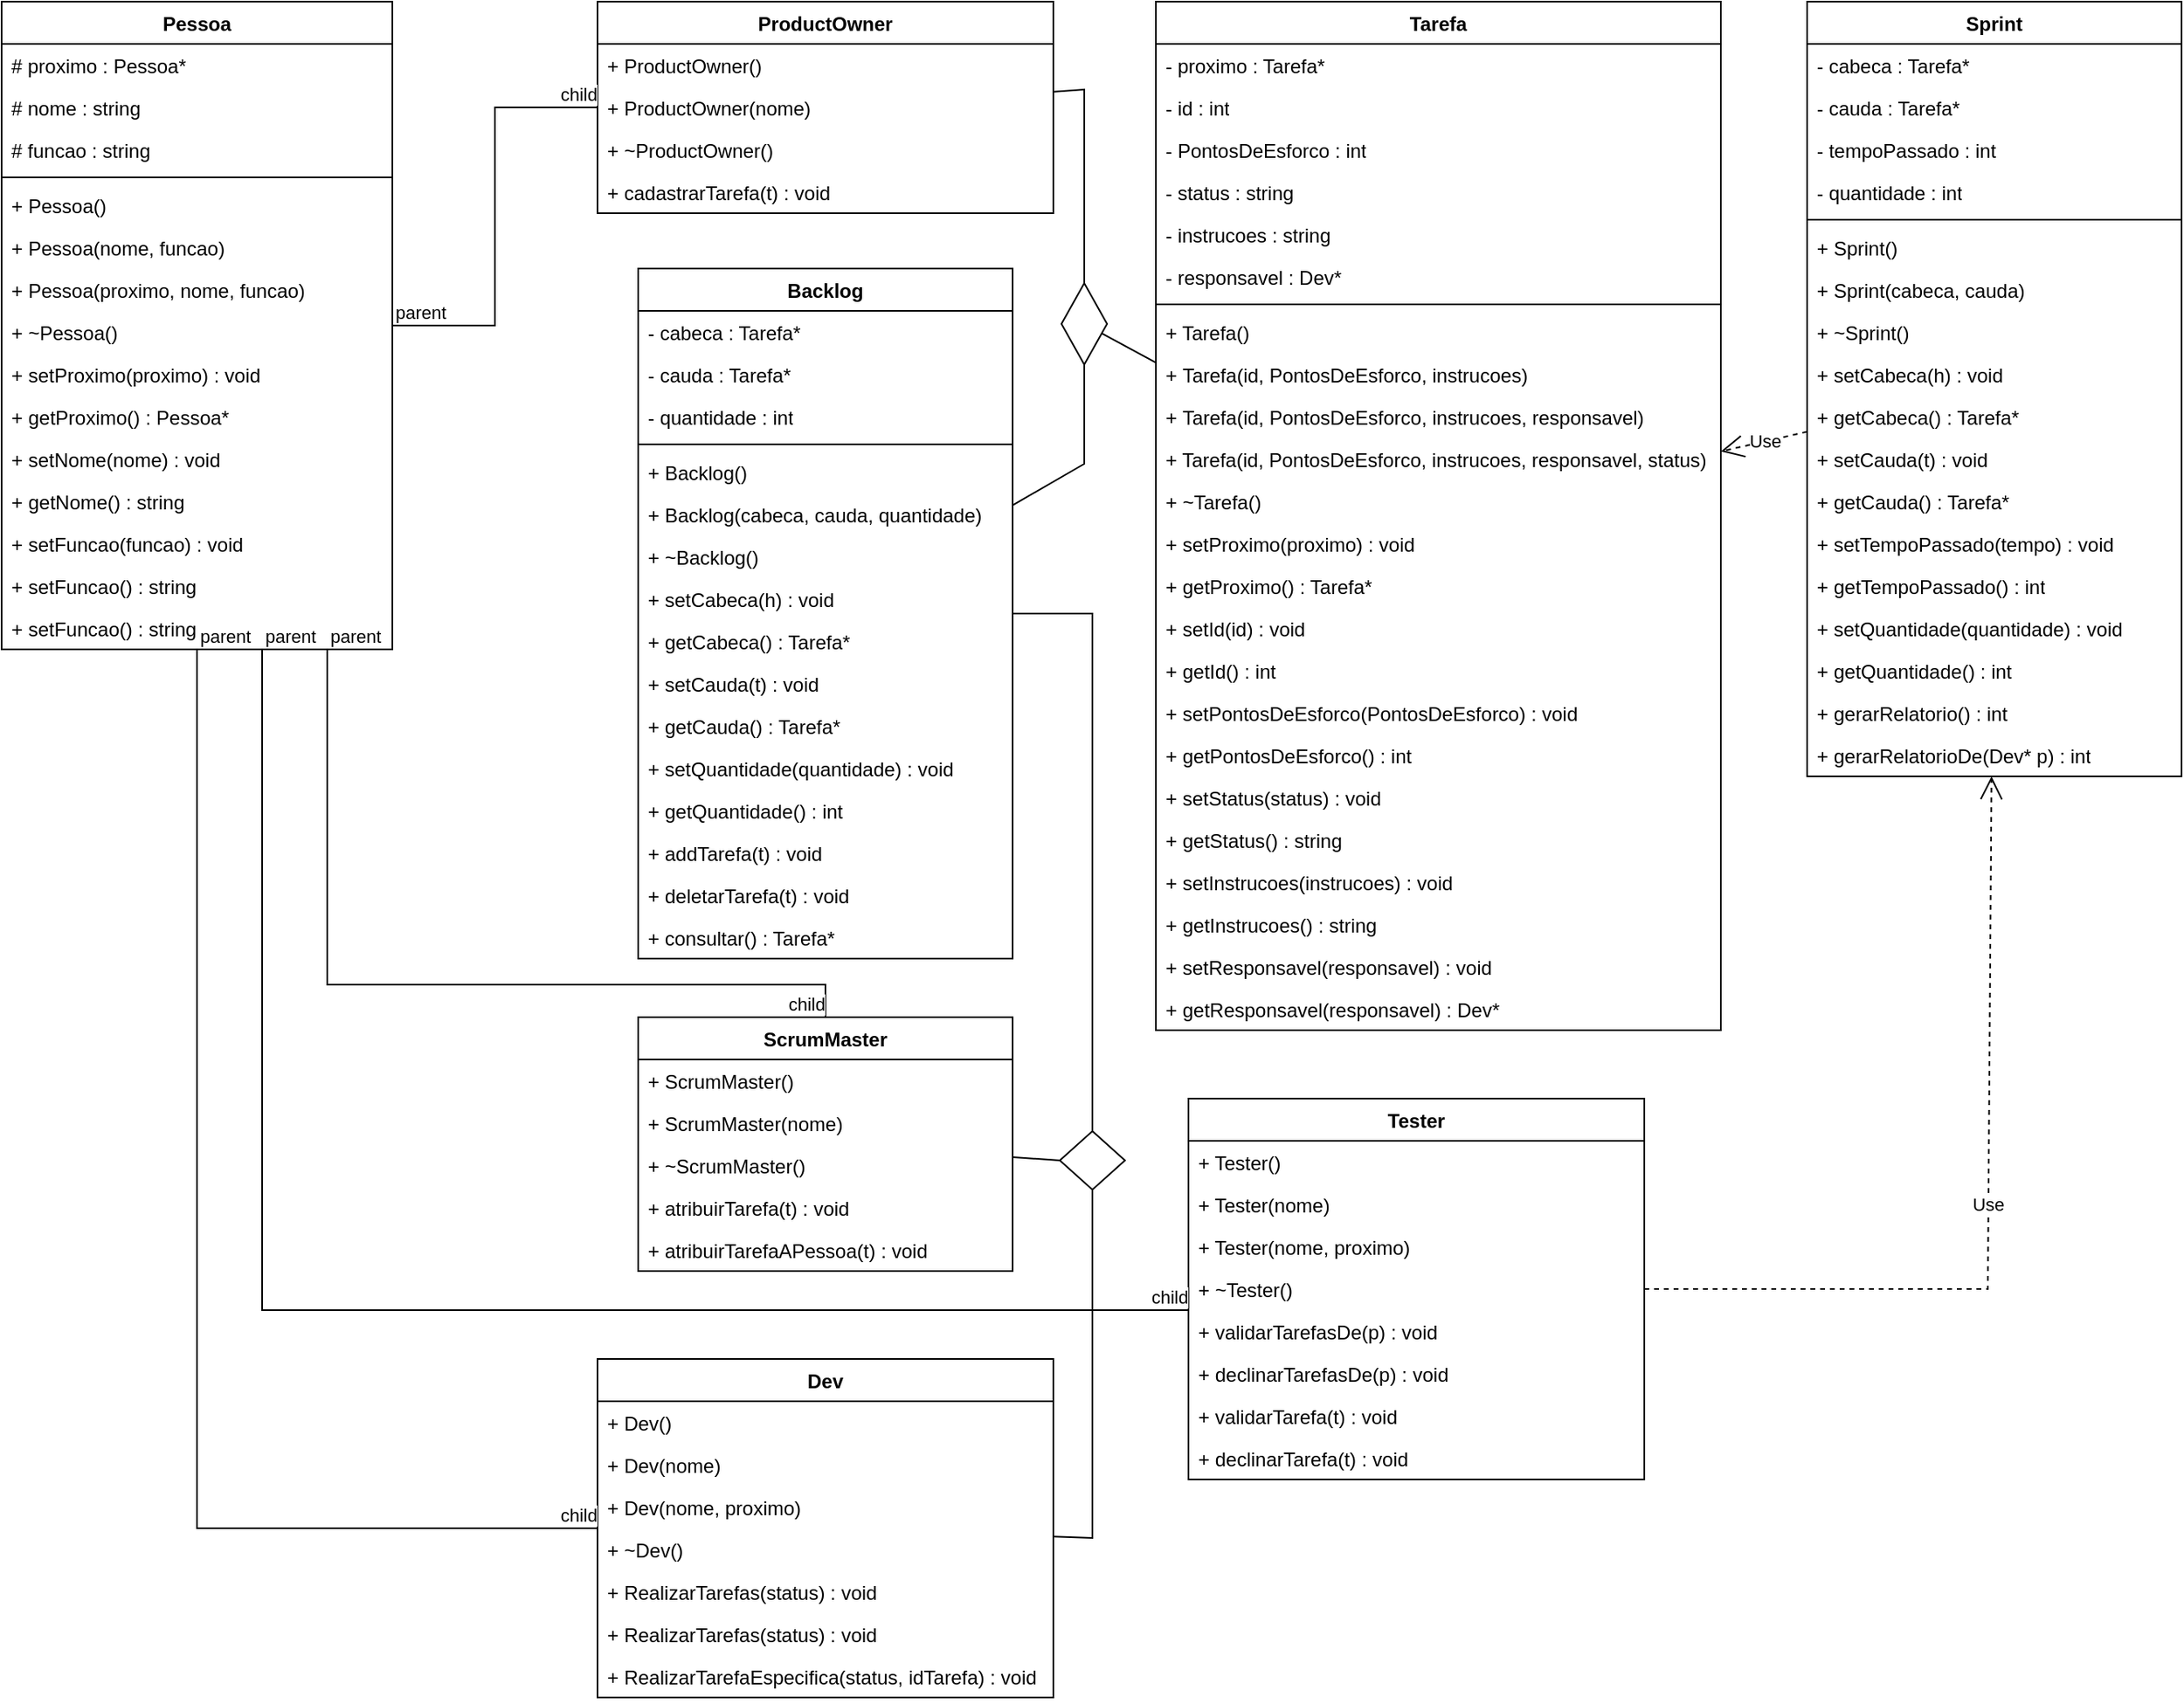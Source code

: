 <mxfile version="21.5.2" type="github">
  <diagram id="C5RBs43oDa-KdzZeNtuy" name="Page-1">
    <mxGraphModel dx="2336" dy="804" grid="1" gridSize="10" guides="1" tooltips="1" connect="1" arrows="1" fold="1" page="1" pageScale="1" pageWidth="827" pageHeight="1169" math="0" shadow="0">
      <root>
        <mxCell id="WIyWlLk6GJQsqaUBKTNV-0" />
        <mxCell id="WIyWlLk6GJQsqaUBKTNV-1" parent="WIyWlLk6GJQsqaUBKTNV-0" />
        <mxCell id="1X8LrqAUc5PAFHGcHuet-4" value="Pessoa" style="swimlane;fontStyle=1;align=center;verticalAlign=top;childLayout=stackLayout;horizontal=1;startSize=26;horizontalStack=0;resizeParent=1;resizeParentMax=0;resizeLast=0;collapsible=1;marginBottom=0;whiteSpace=wrap;html=1;" parent="WIyWlLk6GJQsqaUBKTNV-1" vertex="1">
          <mxGeometry x="-820" y="16" width="240" height="398" as="geometry" />
        </mxCell>
        <mxCell id="1X8LrqAUc5PAFHGcHuet-5" value="# proximo : Pessoa*" style="text;strokeColor=none;fillColor=none;align=left;verticalAlign=top;spacingLeft=4;spacingRight=4;overflow=hidden;rotatable=0;points=[[0,0.5],[1,0.5]];portConstraint=eastwest;whiteSpace=wrap;html=1;" parent="1X8LrqAUc5PAFHGcHuet-4" vertex="1">
          <mxGeometry y="26" width="240" height="26" as="geometry" />
        </mxCell>
        <mxCell id="1X8LrqAUc5PAFHGcHuet-8" value="# nome : string" style="text;strokeColor=none;fillColor=none;align=left;verticalAlign=top;spacingLeft=4;spacingRight=4;overflow=hidden;rotatable=0;points=[[0,0.5],[1,0.5]];portConstraint=eastwest;whiteSpace=wrap;html=1;" parent="1X8LrqAUc5PAFHGcHuet-4" vertex="1">
          <mxGeometry y="52" width="240" height="26" as="geometry" />
        </mxCell>
        <mxCell id="1X8LrqAUc5PAFHGcHuet-11" value="# funcao : string" style="text;strokeColor=none;fillColor=none;align=left;verticalAlign=top;spacingLeft=4;spacingRight=4;overflow=hidden;rotatable=0;points=[[0,0.5],[1,0.5]];portConstraint=eastwest;whiteSpace=wrap;html=1;" parent="1X8LrqAUc5PAFHGcHuet-4" vertex="1">
          <mxGeometry y="78" width="240" height="26" as="geometry" />
        </mxCell>
        <mxCell id="1X8LrqAUc5PAFHGcHuet-6" value="" style="line;strokeWidth=1;fillColor=none;align=left;verticalAlign=middle;spacingTop=-1;spacingLeft=3;spacingRight=3;rotatable=0;labelPosition=right;points=[];portConstraint=eastwest;strokeColor=inherit;" parent="1X8LrqAUc5PAFHGcHuet-4" vertex="1">
          <mxGeometry y="104" width="240" height="8" as="geometry" />
        </mxCell>
        <mxCell id="1X8LrqAUc5PAFHGcHuet-13" value="+ Pessoa()" style="text;strokeColor=none;fillColor=none;align=left;verticalAlign=top;spacingLeft=4;spacingRight=4;overflow=hidden;rotatable=0;points=[[0,0.5],[1,0.5]];portConstraint=eastwest;whiteSpace=wrap;html=1;" parent="1X8LrqAUc5PAFHGcHuet-4" vertex="1">
          <mxGeometry y="112" width="240" height="26" as="geometry" />
        </mxCell>
        <mxCell id="1X8LrqAUc5PAFHGcHuet-7" value="+ Pessoa(nome, funcao)" style="text;strokeColor=none;fillColor=none;align=left;verticalAlign=top;spacingLeft=4;spacingRight=4;overflow=hidden;rotatable=0;points=[[0,0.5],[1,0.5]];portConstraint=eastwest;whiteSpace=wrap;html=1;" parent="1X8LrqAUc5PAFHGcHuet-4" vertex="1">
          <mxGeometry y="138" width="240" height="26" as="geometry" />
        </mxCell>
        <mxCell id="1X8LrqAUc5PAFHGcHuet-14" value="+ Pessoa(proximo, nome, funcao)" style="text;strokeColor=none;fillColor=none;align=left;verticalAlign=top;spacingLeft=4;spacingRight=4;overflow=hidden;rotatable=0;points=[[0,0.5],[1,0.5]];portConstraint=eastwest;whiteSpace=wrap;html=1;" parent="1X8LrqAUc5PAFHGcHuet-4" vertex="1">
          <mxGeometry y="164" width="240" height="26" as="geometry" />
        </mxCell>
        <mxCell id="1X8LrqAUc5PAFHGcHuet-21" value="+ ~Pessoa()" style="text;strokeColor=none;fillColor=none;align=left;verticalAlign=top;spacingLeft=4;spacingRight=4;overflow=hidden;rotatable=0;points=[[0,0.5],[1,0.5]];portConstraint=eastwest;whiteSpace=wrap;html=1;" parent="1X8LrqAUc5PAFHGcHuet-4" vertex="1">
          <mxGeometry y="190" width="240" height="26" as="geometry" />
        </mxCell>
        <mxCell id="1X8LrqAUc5PAFHGcHuet-15" value="+&amp;nbsp;setProximo(proximo) : void" style="text;strokeColor=none;fillColor=none;align=left;verticalAlign=top;spacingLeft=4;spacingRight=4;overflow=hidden;rotatable=0;points=[[0,0.5],[1,0.5]];portConstraint=eastwest;whiteSpace=wrap;html=1;" parent="1X8LrqAUc5PAFHGcHuet-4" vertex="1">
          <mxGeometry y="216" width="240" height="26" as="geometry" />
        </mxCell>
        <mxCell id="1X8LrqAUc5PAFHGcHuet-17" value="+&amp;nbsp;getProximo() : Pessoa*" style="text;strokeColor=none;fillColor=none;align=left;verticalAlign=top;spacingLeft=4;spacingRight=4;overflow=hidden;rotatable=0;points=[[0,0.5],[1,0.5]];portConstraint=eastwest;whiteSpace=wrap;html=1;" parent="1X8LrqAUc5PAFHGcHuet-4" vertex="1">
          <mxGeometry y="242" width="240" height="26" as="geometry" />
        </mxCell>
        <mxCell id="1X8LrqAUc5PAFHGcHuet-18" value="+&amp;nbsp;setNome(nome) : void" style="text;strokeColor=none;fillColor=none;align=left;verticalAlign=top;spacingLeft=4;spacingRight=4;overflow=hidden;rotatable=0;points=[[0,0.5],[1,0.5]];portConstraint=eastwest;whiteSpace=wrap;html=1;" parent="1X8LrqAUc5PAFHGcHuet-4" vertex="1">
          <mxGeometry y="268" width="240" height="26" as="geometry" />
        </mxCell>
        <mxCell id="1X8LrqAUc5PAFHGcHuet-19" value="+ getNome() : string" style="text;strokeColor=none;fillColor=none;align=left;verticalAlign=top;spacingLeft=4;spacingRight=4;overflow=hidden;rotatable=0;points=[[0,0.5],[1,0.5]];portConstraint=eastwest;whiteSpace=wrap;html=1;" parent="1X8LrqAUc5PAFHGcHuet-4" vertex="1">
          <mxGeometry y="294" width="240" height="26" as="geometry" />
        </mxCell>
        <mxCell id="1X8LrqAUc5PAFHGcHuet-23" value="+ setFuncao(funcao) : void" style="text;strokeColor=none;fillColor=none;align=left;verticalAlign=top;spacingLeft=4;spacingRight=4;overflow=hidden;rotatable=0;points=[[0,0.5],[1,0.5]];portConstraint=eastwest;whiteSpace=wrap;html=1;" parent="1X8LrqAUc5PAFHGcHuet-4" vertex="1">
          <mxGeometry y="320" width="240" height="26" as="geometry" />
        </mxCell>
        <mxCell id="1X8LrqAUc5PAFHGcHuet-98" value="+ setFuncao() : string" style="text;strokeColor=none;fillColor=none;align=left;verticalAlign=top;spacingLeft=4;spacingRight=4;overflow=hidden;rotatable=0;points=[[0,0.5],[1,0.5]];portConstraint=eastwest;whiteSpace=wrap;html=1;" parent="1X8LrqAUc5PAFHGcHuet-4" vertex="1">
          <mxGeometry y="346" width="240" height="26" as="geometry" />
        </mxCell>
        <mxCell id="1X8LrqAUc5PAFHGcHuet-24" value="+ setFuncao() : string" style="text;strokeColor=none;fillColor=none;align=left;verticalAlign=top;spacingLeft=4;spacingRight=4;overflow=hidden;rotatable=0;points=[[0,0.5],[1,0.5]];portConstraint=eastwest;whiteSpace=wrap;html=1;" parent="1X8LrqAUc5PAFHGcHuet-4" vertex="1">
          <mxGeometry y="372" width="240" height="26" as="geometry" />
        </mxCell>
        <mxCell id="1X8LrqAUc5PAFHGcHuet-35" value="Dev" style="swimlane;fontStyle=1;align=center;verticalAlign=top;childLayout=stackLayout;horizontal=1;startSize=26;horizontalStack=0;resizeParent=1;resizeParentMax=0;resizeLast=0;collapsible=1;marginBottom=0;whiteSpace=wrap;html=1;" parent="WIyWlLk6GJQsqaUBKTNV-1" vertex="1">
          <mxGeometry x="-454" y="850" width="280" height="208" as="geometry" />
        </mxCell>
        <mxCell id="1X8LrqAUc5PAFHGcHuet-40" value="+ Dev()" style="text;strokeColor=none;fillColor=none;align=left;verticalAlign=top;spacingLeft=4;spacingRight=4;overflow=hidden;rotatable=0;points=[[0,0.5],[1,0.5]];portConstraint=eastwest;whiteSpace=wrap;html=1;" parent="1X8LrqAUc5PAFHGcHuet-35" vertex="1">
          <mxGeometry y="26" width="280" height="26" as="geometry" />
        </mxCell>
        <mxCell id="1X8LrqAUc5PAFHGcHuet-41" value="+&amp;nbsp;Dev(nome)" style="text;strokeColor=none;fillColor=none;align=left;verticalAlign=top;spacingLeft=4;spacingRight=4;overflow=hidden;rotatable=0;points=[[0,0.5],[1,0.5]];portConstraint=eastwest;whiteSpace=wrap;html=1;" parent="1X8LrqAUc5PAFHGcHuet-35" vertex="1">
          <mxGeometry y="52" width="280" height="26" as="geometry" />
        </mxCell>
        <mxCell id="1X8LrqAUc5PAFHGcHuet-42" value="+&amp;nbsp;Dev(nome, proximo)" style="text;strokeColor=none;fillColor=none;align=left;verticalAlign=top;spacingLeft=4;spacingRight=4;overflow=hidden;rotatable=0;points=[[0,0.5],[1,0.5]];portConstraint=eastwest;whiteSpace=wrap;html=1;" parent="1X8LrqAUc5PAFHGcHuet-35" vertex="1">
          <mxGeometry y="78" width="280" height="26" as="geometry" />
        </mxCell>
        <mxCell id="1X8LrqAUc5PAFHGcHuet-43" value="+ ~Dev()" style="text;strokeColor=none;fillColor=none;align=left;verticalAlign=top;spacingLeft=4;spacingRight=4;overflow=hidden;rotatable=0;points=[[0,0.5],[1,0.5]];portConstraint=eastwest;whiteSpace=wrap;html=1;" parent="1X8LrqAUc5PAFHGcHuet-35" vertex="1">
          <mxGeometry y="104" width="280" height="26" as="geometry" />
        </mxCell>
        <mxCell id="1X8LrqAUc5PAFHGcHuet-51" value="+ RealizarTarefas(status) : void" style="text;strokeColor=none;fillColor=none;align=left;verticalAlign=top;spacingLeft=4;spacingRight=4;overflow=hidden;rotatable=0;points=[[0,0.5],[1,0.5]];portConstraint=eastwest;whiteSpace=wrap;html=1;" parent="1X8LrqAUc5PAFHGcHuet-35" vertex="1">
          <mxGeometry y="130" width="280" height="26" as="geometry" />
        </mxCell>
        <mxCell id="1X8LrqAUc5PAFHGcHuet-44" value="+ RealizarTarefas(status) : void" style="text;strokeColor=none;fillColor=none;align=left;verticalAlign=top;spacingLeft=4;spacingRight=4;overflow=hidden;rotatable=0;points=[[0,0.5],[1,0.5]];portConstraint=eastwest;whiteSpace=wrap;html=1;" parent="1X8LrqAUc5PAFHGcHuet-35" vertex="1">
          <mxGeometry y="156" width="280" height="26" as="geometry" />
        </mxCell>
        <mxCell id="1X8LrqAUc5PAFHGcHuet-45" value="+&amp;nbsp;RealizarTarefaEspecifica(status, idTarefa) : void" style="text;strokeColor=none;fillColor=none;align=left;verticalAlign=top;spacingLeft=4;spacingRight=4;overflow=hidden;rotatable=0;points=[[0,0.5],[1,0.5]];portConstraint=eastwest;whiteSpace=wrap;html=1;" parent="1X8LrqAUc5PAFHGcHuet-35" vertex="1">
          <mxGeometry y="182" width="280" height="26" as="geometry" />
        </mxCell>
        <mxCell id="1X8LrqAUc5PAFHGcHuet-52" value="Backlog" style="swimlane;fontStyle=1;align=center;verticalAlign=top;childLayout=stackLayout;horizontal=1;startSize=26;horizontalStack=0;resizeParent=1;resizeParentMax=0;resizeLast=0;collapsible=1;marginBottom=0;whiteSpace=wrap;html=1;" parent="WIyWlLk6GJQsqaUBKTNV-1" vertex="1">
          <mxGeometry x="-429" y="180" width="230" height="424" as="geometry" />
        </mxCell>
        <mxCell id="1X8LrqAUc5PAFHGcHuet-53" value="- cabeca : Tarefa*" style="text;strokeColor=none;fillColor=none;align=left;verticalAlign=top;spacingLeft=4;spacingRight=4;overflow=hidden;rotatable=0;points=[[0,0.5],[1,0.5]];portConstraint=eastwest;whiteSpace=wrap;html=1;" parent="1X8LrqAUc5PAFHGcHuet-52" vertex="1">
          <mxGeometry y="26" width="230" height="26" as="geometry" />
        </mxCell>
        <mxCell id="1X8LrqAUc5PAFHGcHuet-54" value="- cauda : Tarefa*&lt;br&gt;" style="text;strokeColor=none;fillColor=none;align=left;verticalAlign=top;spacingLeft=4;spacingRight=4;overflow=hidden;rotatable=0;points=[[0,0.5],[1,0.5]];portConstraint=eastwest;whiteSpace=wrap;html=1;" parent="1X8LrqAUc5PAFHGcHuet-52" vertex="1">
          <mxGeometry y="52" width="230" height="26" as="geometry" />
        </mxCell>
        <mxCell id="1X8LrqAUc5PAFHGcHuet-55" value="- quantidade : int" style="text;strokeColor=none;fillColor=none;align=left;verticalAlign=top;spacingLeft=4;spacingRight=4;overflow=hidden;rotatable=0;points=[[0,0.5],[1,0.5]];portConstraint=eastwest;whiteSpace=wrap;html=1;" parent="1X8LrqAUc5PAFHGcHuet-52" vertex="1">
          <mxGeometry y="78" width="230" height="26" as="geometry" />
        </mxCell>
        <mxCell id="1X8LrqAUc5PAFHGcHuet-56" value="" style="line;strokeWidth=1;fillColor=none;align=left;verticalAlign=middle;spacingTop=-1;spacingLeft=3;spacingRight=3;rotatable=0;labelPosition=right;points=[];portConstraint=eastwest;strokeColor=inherit;" parent="1X8LrqAUc5PAFHGcHuet-52" vertex="1">
          <mxGeometry y="104" width="230" height="8" as="geometry" />
        </mxCell>
        <mxCell id="1X8LrqAUc5PAFHGcHuet-57" value="+ Backlog()&lt;br&gt;" style="text;strokeColor=none;fillColor=none;align=left;verticalAlign=top;spacingLeft=4;spacingRight=4;overflow=hidden;rotatable=0;points=[[0,0.5],[1,0.5]];portConstraint=eastwest;whiteSpace=wrap;html=1;" parent="1X8LrqAUc5PAFHGcHuet-52" vertex="1">
          <mxGeometry y="112" width="230" height="26" as="geometry" />
        </mxCell>
        <mxCell id="1X8LrqAUc5PAFHGcHuet-58" value="+&amp;nbsp;Backlog(cabeca, cauda, quantidade)" style="text;strokeColor=none;fillColor=none;align=left;verticalAlign=top;spacingLeft=4;spacingRight=4;overflow=hidden;rotatable=0;points=[[0,0.5],[1,0.5]];portConstraint=eastwest;whiteSpace=wrap;html=1;" parent="1X8LrqAUc5PAFHGcHuet-52" vertex="1">
          <mxGeometry y="138" width="230" height="26" as="geometry" />
        </mxCell>
        <mxCell id="1X8LrqAUc5PAFHGcHuet-60" value="+ ~Backlog()&lt;br&gt;" style="text;strokeColor=none;fillColor=none;align=left;verticalAlign=top;spacingLeft=4;spacingRight=4;overflow=hidden;rotatable=0;points=[[0,0.5],[1,0.5]];portConstraint=eastwest;whiteSpace=wrap;html=1;" parent="1X8LrqAUc5PAFHGcHuet-52" vertex="1">
          <mxGeometry y="164" width="230" height="26" as="geometry" />
        </mxCell>
        <mxCell id="1X8LrqAUc5PAFHGcHuet-61" value="+&amp;nbsp;setCabeca(h) : void" style="text;strokeColor=none;fillColor=none;align=left;verticalAlign=top;spacingLeft=4;spacingRight=4;overflow=hidden;rotatable=0;points=[[0,0.5],[1,0.5]];portConstraint=eastwest;whiteSpace=wrap;html=1;" parent="1X8LrqAUc5PAFHGcHuet-52" vertex="1">
          <mxGeometry y="190" width="230" height="26" as="geometry" />
        </mxCell>
        <mxCell id="1X8LrqAUc5PAFHGcHuet-62" value="+&amp;nbsp;getCabeca() : Tarefa*" style="text;strokeColor=none;fillColor=none;align=left;verticalAlign=top;spacingLeft=4;spacingRight=4;overflow=hidden;rotatable=0;points=[[0,0.5],[1,0.5]];portConstraint=eastwest;whiteSpace=wrap;html=1;" parent="1X8LrqAUc5PAFHGcHuet-52" vertex="1">
          <mxGeometry y="216" width="230" height="26" as="geometry" />
        </mxCell>
        <mxCell id="1X8LrqAUc5PAFHGcHuet-63" value="+&amp;nbsp;setCauda(t) : void" style="text;strokeColor=none;fillColor=none;align=left;verticalAlign=top;spacingLeft=4;spacingRight=4;overflow=hidden;rotatable=0;points=[[0,0.5],[1,0.5]];portConstraint=eastwest;whiteSpace=wrap;html=1;" parent="1X8LrqAUc5PAFHGcHuet-52" vertex="1">
          <mxGeometry y="242" width="230" height="26" as="geometry" />
        </mxCell>
        <mxCell id="1X8LrqAUc5PAFHGcHuet-67" value="+ getCauda() : Tarefa*" style="text;strokeColor=none;fillColor=none;align=left;verticalAlign=top;spacingLeft=4;spacingRight=4;overflow=hidden;rotatable=0;points=[[0,0.5],[1,0.5]];portConstraint=eastwest;whiteSpace=wrap;html=1;" parent="1X8LrqAUc5PAFHGcHuet-52" vertex="1">
          <mxGeometry y="268" width="230" height="26" as="geometry" />
        </mxCell>
        <mxCell id="1X8LrqAUc5PAFHGcHuet-64" value="+&amp;nbsp;setQuantidade(quantidade) : void" style="text;strokeColor=none;fillColor=none;align=left;verticalAlign=top;spacingLeft=4;spacingRight=4;overflow=hidden;rotatable=0;points=[[0,0.5],[1,0.5]];portConstraint=eastwest;whiteSpace=wrap;html=1;" parent="1X8LrqAUc5PAFHGcHuet-52" vertex="1">
          <mxGeometry y="294" width="230" height="26" as="geometry" />
        </mxCell>
        <mxCell id="1X8LrqAUc5PAFHGcHuet-65" value="+&amp;nbsp;getQuantidade() : int" style="text;strokeColor=none;fillColor=none;align=left;verticalAlign=top;spacingLeft=4;spacingRight=4;overflow=hidden;rotatable=0;points=[[0,0.5],[1,0.5]];portConstraint=eastwest;whiteSpace=wrap;html=1;" parent="1X8LrqAUc5PAFHGcHuet-52" vertex="1">
          <mxGeometry y="320" width="230" height="26" as="geometry" />
        </mxCell>
        <mxCell id="1X8LrqAUc5PAFHGcHuet-66" value="+&amp;nbsp;addTarefa(t) : void" style="text;strokeColor=none;fillColor=none;align=left;verticalAlign=top;spacingLeft=4;spacingRight=4;overflow=hidden;rotatable=0;points=[[0,0.5],[1,0.5]];portConstraint=eastwest;whiteSpace=wrap;html=1;" parent="1X8LrqAUc5PAFHGcHuet-52" vertex="1">
          <mxGeometry y="346" width="230" height="26" as="geometry" />
        </mxCell>
        <mxCell id="1X8LrqAUc5PAFHGcHuet-68" value="+&amp;nbsp;deletarTarefa(t) : void" style="text;strokeColor=none;fillColor=none;align=left;verticalAlign=top;spacingLeft=4;spacingRight=4;overflow=hidden;rotatable=0;points=[[0,0.5],[1,0.5]];portConstraint=eastwest;whiteSpace=wrap;html=1;" parent="1X8LrqAUc5PAFHGcHuet-52" vertex="1">
          <mxGeometry y="372" width="230" height="26" as="geometry" />
        </mxCell>
        <mxCell id="1X8LrqAUc5PAFHGcHuet-69" value="+&amp;nbsp;consultar() : Tarefa*" style="text;strokeColor=none;fillColor=none;align=left;verticalAlign=top;spacingLeft=4;spacingRight=4;overflow=hidden;rotatable=0;points=[[0,0.5],[1,0.5]];portConstraint=eastwest;whiteSpace=wrap;html=1;" parent="1X8LrqAUc5PAFHGcHuet-52" vertex="1">
          <mxGeometry y="398" width="230" height="26" as="geometry" />
        </mxCell>
        <mxCell id="1X8LrqAUc5PAFHGcHuet-70" value="ProductOwner" style="swimlane;fontStyle=1;align=center;verticalAlign=top;childLayout=stackLayout;horizontal=1;startSize=26;horizontalStack=0;resizeParent=1;resizeParentMax=0;resizeLast=0;collapsible=1;marginBottom=0;whiteSpace=wrap;html=1;" parent="WIyWlLk6GJQsqaUBKTNV-1" vertex="1">
          <mxGeometry x="-454" y="16" width="280" height="130" as="geometry" />
        </mxCell>
        <mxCell id="1X8LrqAUc5PAFHGcHuet-71" value="+ ProductOwner()" style="text;strokeColor=none;fillColor=none;align=left;verticalAlign=top;spacingLeft=4;spacingRight=4;overflow=hidden;rotatable=0;points=[[0,0.5],[1,0.5]];portConstraint=eastwest;whiteSpace=wrap;html=1;" parent="1X8LrqAUc5PAFHGcHuet-70" vertex="1">
          <mxGeometry y="26" width="280" height="26" as="geometry" />
        </mxCell>
        <mxCell id="1X8LrqAUc5PAFHGcHuet-72" value="+ ProductOwner(nome)" style="text;strokeColor=none;fillColor=none;align=left;verticalAlign=top;spacingLeft=4;spacingRight=4;overflow=hidden;rotatable=0;points=[[0,0.5],[1,0.5]];portConstraint=eastwest;whiteSpace=wrap;html=1;" parent="1X8LrqAUc5PAFHGcHuet-70" vertex="1">
          <mxGeometry y="52" width="280" height="26" as="geometry" />
        </mxCell>
        <mxCell id="1X8LrqAUc5PAFHGcHuet-74" value="+ ~ProductOwner()" style="text;strokeColor=none;fillColor=none;align=left;verticalAlign=top;spacingLeft=4;spacingRight=4;overflow=hidden;rotatable=0;points=[[0,0.5],[1,0.5]];portConstraint=eastwest;whiteSpace=wrap;html=1;" parent="1X8LrqAUc5PAFHGcHuet-70" vertex="1">
          <mxGeometry y="78" width="280" height="26" as="geometry" />
        </mxCell>
        <mxCell id="1X8LrqAUc5PAFHGcHuet-75" value="+ cadastrarTarefa(t) : void" style="text;strokeColor=none;fillColor=none;align=left;verticalAlign=top;spacingLeft=4;spacingRight=4;overflow=hidden;rotatable=0;points=[[0,0.5],[1,0.5]];portConstraint=eastwest;whiteSpace=wrap;html=1;" parent="1X8LrqAUc5PAFHGcHuet-70" vertex="1">
          <mxGeometry y="104" width="280" height="26" as="geometry" />
        </mxCell>
        <mxCell id="1X8LrqAUc5PAFHGcHuet-79" value="Tester" style="swimlane;fontStyle=1;align=center;verticalAlign=top;childLayout=stackLayout;horizontal=1;startSize=26;horizontalStack=0;resizeParent=1;resizeParentMax=0;resizeLast=0;collapsible=1;marginBottom=0;whiteSpace=wrap;html=1;" parent="WIyWlLk6GJQsqaUBKTNV-1" vertex="1">
          <mxGeometry x="-91" y="690" width="280" height="234" as="geometry" />
        </mxCell>
        <mxCell id="1X8LrqAUc5PAFHGcHuet-80" value="+ Tester()" style="text;strokeColor=none;fillColor=none;align=left;verticalAlign=top;spacingLeft=4;spacingRight=4;overflow=hidden;rotatable=0;points=[[0,0.5],[1,0.5]];portConstraint=eastwest;whiteSpace=wrap;html=1;" parent="1X8LrqAUc5PAFHGcHuet-79" vertex="1">
          <mxGeometry y="26" width="280" height="26" as="geometry" />
        </mxCell>
        <mxCell id="1X8LrqAUc5PAFHGcHuet-81" value="+ Tester(nome)" style="text;strokeColor=none;fillColor=none;align=left;verticalAlign=top;spacingLeft=4;spacingRight=4;overflow=hidden;rotatable=0;points=[[0,0.5],[1,0.5]];portConstraint=eastwest;whiteSpace=wrap;html=1;" parent="1X8LrqAUc5PAFHGcHuet-79" vertex="1">
          <mxGeometry y="52" width="280" height="26" as="geometry" />
        </mxCell>
        <mxCell id="1X8LrqAUc5PAFHGcHuet-82" value="+ Tester(nome, proximo)" style="text;strokeColor=none;fillColor=none;align=left;verticalAlign=top;spacingLeft=4;spacingRight=4;overflow=hidden;rotatable=0;points=[[0,0.5],[1,0.5]];portConstraint=eastwest;whiteSpace=wrap;html=1;" parent="1X8LrqAUc5PAFHGcHuet-79" vertex="1">
          <mxGeometry y="78" width="280" height="26" as="geometry" />
        </mxCell>
        <mxCell id="1X8LrqAUc5PAFHGcHuet-83" value="+ ~Tester()" style="text;strokeColor=none;fillColor=none;align=left;verticalAlign=top;spacingLeft=4;spacingRight=4;overflow=hidden;rotatable=0;points=[[0,0.5],[1,0.5]];portConstraint=eastwest;whiteSpace=wrap;html=1;" parent="1X8LrqAUc5PAFHGcHuet-79" vertex="1">
          <mxGeometry y="104" width="280" height="26" as="geometry" />
        </mxCell>
        <mxCell id="1X8LrqAUc5PAFHGcHuet-84" value="+&amp;nbsp;validarTarefasDe(p) : void" style="text;strokeColor=none;fillColor=none;align=left;verticalAlign=top;spacingLeft=4;spacingRight=4;overflow=hidden;rotatable=0;points=[[0,0.5],[1,0.5]];portConstraint=eastwest;whiteSpace=wrap;html=1;" parent="1X8LrqAUc5PAFHGcHuet-79" vertex="1">
          <mxGeometry y="130" width="280" height="26" as="geometry" />
        </mxCell>
        <mxCell id="1X8LrqAUc5PAFHGcHuet-85" value="+&amp;nbsp;declinarTarefasDe(p) : void" style="text;strokeColor=none;fillColor=none;align=left;verticalAlign=top;spacingLeft=4;spacingRight=4;overflow=hidden;rotatable=0;points=[[0,0.5],[1,0.5]];portConstraint=eastwest;whiteSpace=wrap;html=1;" parent="1X8LrqAUc5PAFHGcHuet-79" vertex="1">
          <mxGeometry y="156" width="280" height="26" as="geometry" />
        </mxCell>
        <mxCell id="1X8LrqAUc5PAFHGcHuet-89" value="+ validarTarefa(t) : void" style="text;strokeColor=none;fillColor=none;align=left;verticalAlign=top;spacingLeft=4;spacingRight=4;overflow=hidden;rotatable=0;points=[[0,0.5],[1,0.5]];portConstraint=eastwest;whiteSpace=wrap;html=1;" parent="1X8LrqAUc5PAFHGcHuet-79" vertex="1">
          <mxGeometry y="182" width="280" height="26" as="geometry" />
        </mxCell>
        <mxCell id="1X8LrqAUc5PAFHGcHuet-90" value="+ declinarTarefa(t) : void" style="text;strokeColor=none;fillColor=none;align=left;verticalAlign=top;spacingLeft=4;spacingRight=4;overflow=hidden;rotatable=0;points=[[0,0.5],[1,0.5]];portConstraint=eastwest;whiteSpace=wrap;html=1;" parent="1X8LrqAUc5PAFHGcHuet-79" vertex="1">
          <mxGeometry y="208" width="280" height="26" as="geometry" />
        </mxCell>
        <mxCell id="1X8LrqAUc5PAFHGcHuet-100" value="Tarefa" style="swimlane;fontStyle=1;align=center;verticalAlign=top;childLayout=stackLayout;horizontal=1;startSize=26;horizontalStack=0;resizeParent=1;resizeParentMax=0;resizeLast=0;collapsible=1;marginBottom=0;whiteSpace=wrap;html=1;" parent="WIyWlLk6GJQsqaUBKTNV-1" vertex="1">
          <mxGeometry x="-111" y="16" width="347" height="632" as="geometry" />
        </mxCell>
        <mxCell id="1X8LrqAUc5PAFHGcHuet-101" value="- proximo : Tarefa*" style="text;strokeColor=none;fillColor=none;align=left;verticalAlign=top;spacingLeft=4;spacingRight=4;overflow=hidden;rotatable=0;points=[[0,0.5],[1,0.5]];portConstraint=eastwest;whiteSpace=wrap;html=1;" parent="1X8LrqAUc5PAFHGcHuet-100" vertex="1">
          <mxGeometry y="26" width="347" height="26" as="geometry" />
        </mxCell>
        <mxCell id="1X8LrqAUc5PAFHGcHuet-102" value="- id : int" style="text;strokeColor=none;fillColor=none;align=left;verticalAlign=top;spacingLeft=4;spacingRight=4;overflow=hidden;rotatable=0;points=[[0,0.5],[1,0.5]];portConstraint=eastwest;whiteSpace=wrap;html=1;" parent="1X8LrqAUc5PAFHGcHuet-100" vertex="1">
          <mxGeometry y="52" width="347" height="26" as="geometry" />
        </mxCell>
        <mxCell id="1X8LrqAUc5PAFHGcHuet-103" value="- PontosDeEsforco : int" style="text;strokeColor=none;fillColor=none;align=left;verticalAlign=top;spacingLeft=4;spacingRight=4;overflow=hidden;rotatable=0;points=[[0,0.5],[1,0.5]];portConstraint=eastwest;whiteSpace=wrap;html=1;" parent="1X8LrqAUc5PAFHGcHuet-100" vertex="1">
          <mxGeometry y="78" width="347" height="26" as="geometry" />
        </mxCell>
        <mxCell id="1X8LrqAUc5PAFHGcHuet-127" value="- status : string" style="text;strokeColor=none;fillColor=none;align=left;verticalAlign=top;spacingLeft=4;spacingRight=4;overflow=hidden;rotatable=0;points=[[0,0.5],[1,0.5]];portConstraint=eastwest;whiteSpace=wrap;html=1;" parent="1X8LrqAUc5PAFHGcHuet-100" vertex="1">
          <mxGeometry y="104" width="347" height="26" as="geometry" />
        </mxCell>
        <mxCell id="1X8LrqAUc5PAFHGcHuet-128" value="- instrucoes : string" style="text;strokeColor=none;fillColor=none;align=left;verticalAlign=top;spacingLeft=4;spacingRight=4;overflow=hidden;rotatable=0;points=[[0,0.5],[1,0.5]];portConstraint=eastwest;whiteSpace=wrap;html=1;" parent="1X8LrqAUc5PAFHGcHuet-100" vertex="1">
          <mxGeometry y="130" width="347" height="26" as="geometry" />
        </mxCell>
        <mxCell id="1X8LrqAUc5PAFHGcHuet-129" value="- responsavel : Dev*" style="text;strokeColor=none;fillColor=none;align=left;verticalAlign=top;spacingLeft=4;spacingRight=4;overflow=hidden;rotatable=0;points=[[0,0.5],[1,0.5]];portConstraint=eastwest;whiteSpace=wrap;html=1;" parent="1X8LrqAUc5PAFHGcHuet-100" vertex="1">
          <mxGeometry y="156" width="347" height="26" as="geometry" />
        </mxCell>
        <mxCell id="1X8LrqAUc5PAFHGcHuet-104" value="" style="line;strokeWidth=1;fillColor=none;align=left;verticalAlign=middle;spacingTop=-1;spacingLeft=3;spacingRight=3;rotatable=0;labelPosition=right;points=[];portConstraint=eastwest;strokeColor=inherit;" parent="1X8LrqAUc5PAFHGcHuet-100" vertex="1">
          <mxGeometry y="182" width="347" height="8" as="geometry" />
        </mxCell>
        <mxCell id="1X8LrqAUc5PAFHGcHuet-105" value="+ Tarefa()" style="text;strokeColor=none;fillColor=none;align=left;verticalAlign=top;spacingLeft=4;spacingRight=4;overflow=hidden;rotatable=0;points=[[0,0.5],[1,0.5]];portConstraint=eastwest;whiteSpace=wrap;html=1;" parent="1X8LrqAUc5PAFHGcHuet-100" vertex="1">
          <mxGeometry y="190" width="347" height="26" as="geometry" />
        </mxCell>
        <mxCell id="1X8LrqAUc5PAFHGcHuet-106" value="+&amp;nbsp;Tarefa(id, PontosDeEsforco, instrucoes)" style="text;strokeColor=none;fillColor=none;align=left;verticalAlign=top;spacingLeft=4;spacingRight=4;overflow=hidden;rotatable=0;points=[[0,0.5],[1,0.5]];portConstraint=eastwest;whiteSpace=wrap;html=1;" parent="1X8LrqAUc5PAFHGcHuet-100" vertex="1">
          <mxGeometry y="216" width="347" height="26" as="geometry" />
        </mxCell>
        <mxCell id="1X8LrqAUc5PAFHGcHuet-107" value="+&amp;nbsp;Tarefa(id, PontosDeEsforco, instrucoes, responsavel)" style="text;strokeColor=none;fillColor=none;align=left;verticalAlign=top;spacingLeft=4;spacingRight=4;overflow=hidden;rotatable=0;points=[[0,0.5],[1,0.5]];portConstraint=eastwest;whiteSpace=wrap;html=1;" parent="1X8LrqAUc5PAFHGcHuet-100" vertex="1">
          <mxGeometry y="242" width="347" height="26" as="geometry" />
        </mxCell>
        <mxCell id="1X8LrqAUc5PAFHGcHuet-108" value="+ Tarefa(id, PontosDeEsforco, instrucoes, responsavel, status)" style="text;strokeColor=none;fillColor=none;align=left;verticalAlign=top;spacingLeft=4;spacingRight=4;overflow=hidden;rotatable=0;points=[[0,0.5],[1,0.5]];portConstraint=eastwest;whiteSpace=wrap;html=1;" parent="1X8LrqAUc5PAFHGcHuet-100" vertex="1">
          <mxGeometry y="268" width="347" height="26" as="geometry" />
        </mxCell>
        <mxCell id="1X8LrqAUc5PAFHGcHuet-109" value="+ ~Tarefa()" style="text;strokeColor=none;fillColor=none;align=left;verticalAlign=top;spacingLeft=4;spacingRight=4;overflow=hidden;rotatable=0;points=[[0,0.5],[1,0.5]];portConstraint=eastwest;whiteSpace=wrap;html=1;" parent="1X8LrqAUc5PAFHGcHuet-100" vertex="1">
          <mxGeometry y="294" width="347" height="26" as="geometry" />
        </mxCell>
        <mxCell id="1X8LrqAUc5PAFHGcHuet-110" value="+ setProximo(proximo) : void" style="text;strokeColor=none;fillColor=none;align=left;verticalAlign=top;spacingLeft=4;spacingRight=4;overflow=hidden;rotatable=0;points=[[0,0.5],[1,0.5]];portConstraint=eastwest;whiteSpace=wrap;html=1;" parent="1X8LrqAUc5PAFHGcHuet-100" vertex="1">
          <mxGeometry y="320" width="347" height="26" as="geometry" />
        </mxCell>
        <mxCell id="1X8LrqAUc5PAFHGcHuet-111" value="+ getProximo() : Tarefa*" style="text;strokeColor=none;fillColor=none;align=left;verticalAlign=top;spacingLeft=4;spacingRight=4;overflow=hidden;rotatable=0;points=[[0,0.5],[1,0.5]];portConstraint=eastwest;whiteSpace=wrap;html=1;" parent="1X8LrqAUc5PAFHGcHuet-100" vertex="1">
          <mxGeometry y="346" width="347" height="26" as="geometry" />
        </mxCell>
        <mxCell id="1X8LrqAUc5PAFHGcHuet-112" value="+ setId(id) : void" style="text;strokeColor=none;fillColor=none;align=left;verticalAlign=top;spacingLeft=4;spacingRight=4;overflow=hidden;rotatable=0;points=[[0,0.5],[1,0.5]];portConstraint=eastwest;whiteSpace=wrap;html=1;" parent="1X8LrqAUc5PAFHGcHuet-100" vertex="1">
          <mxGeometry y="372" width="347" height="26" as="geometry" />
        </mxCell>
        <mxCell id="1X8LrqAUc5PAFHGcHuet-113" value="+ getId() : int" style="text;strokeColor=none;fillColor=none;align=left;verticalAlign=top;spacingLeft=4;spacingRight=4;overflow=hidden;rotatable=0;points=[[0,0.5],[1,0.5]];portConstraint=eastwest;whiteSpace=wrap;html=1;" parent="1X8LrqAUc5PAFHGcHuet-100" vertex="1">
          <mxGeometry y="398" width="347" height="26" as="geometry" />
        </mxCell>
        <mxCell id="1X8LrqAUc5PAFHGcHuet-114" value="+&amp;nbsp;setPontosDeEsforco(PontosDeEsforco) : void&amp;nbsp;" style="text;strokeColor=none;fillColor=none;align=left;verticalAlign=top;spacingLeft=4;spacingRight=4;overflow=hidden;rotatable=0;points=[[0,0.5],[1,0.5]];portConstraint=eastwest;whiteSpace=wrap;html=1;" parent="1X8LrqAUc5PAFHGcHuet-100" vertex="1">
          <mxGeometry y="424" width="347" height="26" as="geometry" />
        </mxCell>
        <mxCell id="1X8LrqAUc5PAFHGcHuet-115" value="+&amp;nbsp;getPontosDeEsforco() : int" style="text;strokeColor=none;fillColor=none;align=left;verticalAlign=top;spacingLeft=4;spacingRight=4;overflow=hidden;rotatable=0;points=[[0,0.5],[1,0.5]];portConstraint=eastwest;whiteSpace=wrap;html=1;" parent="1X8LrqAUc5PAFHGcHuet-100" vertex="1">
          <mxGeometry y="450" width="347" height="26" as="geometry" />
        </mxCell>
        <mxCell id="1X8LrqAUc5PAFHGcHuet-116" value="+&amp;nbsp;setStatus(status) : void" style="text;strokeColor=none;fillColor=none;align=left;verticalAlign=top;spacingLeft=4;spacingRight=4;overflow=hidden;rotatable=0;points=[[0,0.5],[1,0.5]];portConstraint=eastwest;whiteSpace=wrap;html=1;" parent="1X8LrqAUc5PAFHGcHuet-100" vertex="1">
          <mxGeometry y="476" width="347" height="26" as="geometry" />
        </mxCell>
        <mxCell id="1X8LrqAUc5PAFHGcHuet-130" value="+ getStatus() : string" style="text;strokeColor=none;fillColor=none;align=left;verticalAlign=top;spacingLeft=4;spacingRight=4;overflow=hidden;rotatable=0;points=[[0,0.5],[1,0.5]];portConstraint=eastwest;whiteSpace=wrap;html=1;" parent="1X8LrqAUc5PAFHGcHuet-100" vertex="1">
          <mxGeometry y="502" width="347" height="26" as="geometry" />
        </mxCell>
        <mxCell id="1X8LrqAUc5PAFHGcHuet-131" value="+&amp;nbsp;setInstrucoes(instrucoes) : void" style="text;strokeColor=none;fillColor=none;align=left;verticalAlign=top;spacingLeft=4;spacingRight=4;overflow=hidden;rotatable=0;points=[[0,0.5],[1,0.5]];portConstraint=eastwest;whiteSpace=wrap;html=1;" parent="1X8LrqAUc5PAFHGcHuet-100" vertex="1">
          <mxGeometry y="528" width="347" height="26" as="geometry" />
        </mxCell>
        <mxCell id="1X8LrqAUc5PAFHGcHuet-132" value="+ getInstrucoes() : string" style="text;strokeColor=none;fillColor=none;align=left;verticalAlign=top;spacingLeft=4;spacingRight=4;overflow=hidden;rotatable=0;points=[[0,0.5],[1,0.5]];portConstraint=eastwest;whiteSpace=wrap;html=1;" parent="1X8LrqAUc5PAFHGcHuet-100" vertex="1">
          <mxGeometry y="554" width="347" height="26" as="geometry" />
        </mxCell>
        <mxCell id="1X8LrqAUc5PAFHGcHuet-133" value="+ setResponsavel(responsavel) : void" style="text;strokeColor=none;fillColor=none;align=left;verticalAlign=top;spacingLeft=4;spacingRight=4;overflow=hidden;rotatable=0;points=[[0,0.5],[1,0.5]];portConstraint=eastwest;whiteSpace=wrap;html=1;" parent="1X8LrqAUc5PAFHGcHuet-100" vertex="1">
          <mxGeometry y="580" width="347" height="26" as="geometry" />
        </mxCell>
        <mxCell id="1X8LrqAUc5PAFHGcHuet-134" value="+ getResponsavel(responsavel) : Dev*" style="text;strokeColor=none;fillColor=none;align=left;verticalAlign=top;spacingLeft=4;spacingRight=4;overflow=hidden;rotatable=0;points=[[0,0.5],[1,0.5]];portConstraint=eastwest;whiteSpace=wrap;html=1;" parent="1X8LrqAUc5PAFHGcHuet-100" vertex="1">
          <mxGeometry y="606" width="347" height="26" as="geometry" />
        </mxCell>
        <mxCell id="1X8LrqAUc5PAFHGcHuet-137" value="Sprint" style="swimlane;fontStyle=1;align=center;verticalAlign=top;childLayout=stackLayout;horizontal=1;startSize=26;horizontalStack=0;resizeParent=1;resizeParentMax=0;resizeLast=0;collapsible=1;marginBottom=0;whiteSpace=wrap;html=1;" parent="WIyWlLk6GJQsqaUBKTNV-1" vertex="1">
          <mxGeometry x="289" y="16" width="230" height="476" as="geometry" />
        </mxCell>
        <mxCell id="1X8LrqAUc5PAFHGcHuet-138" value="- cabeca : Tarefa*" style="text;strokeColor=none;fillColor=none;align=left;verticalAlign=top;spacingLeft=4;spacingRight=4;overflow=hidden;rotatable=0;points=[[0,0.5],[1,0.5]];portConstraint=eastwest;whiteSpace=wrap;html=1;" parent="1X8LrqAUc5PAFHGcHuet-137" vertex="1">
          <mxGeometry y="26" width="230" height="26" as="geometry" />
        </mxCell>
        <mxCell id="1X8LrqAUc5PAFHGcHuet-139" value="- cauda : Tarefa*&lt;br&gt;" style="text;strokeColor=none;fillColor=none;align=left;verticalAlign=top;spacingLeft=4;spacingRight=4;overflow=hidden;rotatable=0;points=[[0,0.5],[1,0.5]];portConstraint=eastwest;whiteSpace=wrap;html=1;" parent="1X8LrqAUc5PAFHGcHuet-137" vertex="1">
          <mxGeometry y="52" width="230" height="26" as="geometry" />
        </mxCell>
        <mxCell id="1X8LrqAUc5PAFHGcHuet-154" value="- tempoPassado : int" style="text;strokeColor=none;fillColor=none;align=left;verticalAlign=top;spacingLeft=4;spacingRight=4;overflow=hidden;rotatable=0;points=[[0,0.5],[1,0.5]];portConstraint=eastwest;whiteSpace=wrap;html=1;" parent="1X8LrqAUc5PAFHGcHuet-137" vertex="1">
          <mxGeometry y="78" width="230" height="26" as="geometry" />
        </mxCell>
        <mxCell id="1X8LrqAUc5PAFHGcHuet-140" value="- quantidade : int" style="text;strokeColor=none;fillColor=none;align=left;verticalAlign=top;spacingLeft=4;spacingRight=4;overflow=hidden;rotatable=0;points=[[0,0.5],[1,0.5]];portConstraint=eastwest;whiteSpace=wrap;html=1;" parent="1X8LrqAUc5PAFHGcHuet-137" vertex="1">
          <mxGeometry y="104" width="230" height="26" as="geometry" />
        </mxCell>
        <mxCell id="1X8LrqAUc5PAFHGcHuet-141" value="" style="line;strokeWidth=1;fillColor=none;align=left;verticalAlign=middle;spacingTop=-1;spacingLeft=3;spacingRight=3;rotatable=0;labelPosition=right;points=[];portConstraint=eastwest;strokeColor=inherit;" parent="1X8LrqAUc5PAFHGcHuet-137" vertex="1">
          <mxGeometry y="130" width="230" height="8" as="geometry" />
        </mxCell>
        <mxCell id="1X8LrqAUc5PAFHGcHuet-142" value="+ Sprint()" style="text;strokeColor=none;fillColor=none;align=left;verticalAlign=top;spacingLeft=4;spacingRight=4;overflow=hidden;rotatable=0;points=[[0,0.5],[1,0.5]];portConstraint=eastwest;whiteSpace=wrap;html=1;" parent="1X8LrqAUc5PAFHGcHuet-137" vertex="1">
          <mxGeometry y="138" width="230" height="26" as="geometry" />
        </mxCell>
        <mxCell id="1X8LrqAUc5PAFHGcHuet-143" value="+ Sprint(cabeca, cauda)" style="text;strokeColor=none;fillColor=none;align=left;verticalAlign=top;spacingLeft=4;spacingRight=4;overflow=hidden;rotatable=0;points=[[0,0.5],[1,0.5]];portConstraint=eastwest;whiteSpace=wrap;html=1;" parent="1X8LrqAUc5PAFHGcHuet-137" vertex="1">
          <mxGeometry y="164" width="230" height="26" as="geometry" />
        </mxCell>
        <mxCell id="1X8LrqAUc5PAFHGcHuet-144" value="+ ~Sprint()" style="text;strokeColor=none;fillColor=none;align=left;verticalAlign=top;spacingLeft=4;spacingRight=4;overflow=hidden;rotatable=0;points=[[0,0.5],[1,0.5]];portConstraint=eastwest;whiteSpace=wrap;html=1;" parent="1X8LrqAUc5PAFHGcHuet-137" vertex="1">
          <mxGeometry y="190" width="230" height="26" as="geometry" />
        </mxCell>
        <mxCell id="1X8LrqAUc5PAFHGcHuet-145" value="+&amp;nbsp;setCabeca(h) : void" style="text;strokeColor=none;fillColor=none;align=left;verticalAlign=top;spacingLeft=4;spacingRight=4;overflow=hidden;rotatable=0;points=[[0,0.5],[1,0.5]];portConstraint=eastwest;whiteSpace=wrap;html=1;" parent="1X8LrqAUc5PAFHGcHuet-137" vertex="1">
          <mxGeometry y="216" width="230" height="26" as="geometry" />
        </mxCell>
        <mxCell id="1X8LrqAUc5PAFHGcHuet-146" value="+&amp;nbsp;getCabeca() : Tarefa*" style="text;strokeColor=none;fillColor=none;align=left;verticalAlign=top;spacingLeft=4;spacingRight=4;overflow=hidden;rotatable=0;points=[[0,0.5],[1,0.5]];portConstraint=eastwest;whiteSpace=wrap;html=1;" parent="1X8LrqAUc5PAFHGcHuet-137" vertex="1">
          <mxGeometry y="242" width="230" height="26" as="geometry" />
        </mxCell>
        <mxCell id="1X8LrqAUc5PAFHGcHuet-147" value="+&amp;nbsp;setCauda(t) : void" style="text;strokeColor=none;fillColor=none;align=left;verticalAlign=top;spacingLeft=4;spacingRight=4;overflow=hidden;rotatable=0;points=[[0,0.5],[1,0.5]];portConstraint=eastwest;whiteSpace=wrap;html=1;" parent="1X8LrqAUc5PAFHGcHuet-137" vertex="1">
          <mxGeometry y="268" width="230" height="26" as="geometry" />
        </mxCell>
        <mxCell id="1X8LrqAUc5PAFHGcHuet-148" value="+ getCauda() : Tarefa*" style="text;strokeColor=none;fillColor=none;align=left;verticalAlign=top;spacingLeft=4;spacingRight=4;overflow=hidden;rotatable=0;points=[[0,0.5],[1,0.5]];portConstraint=eastwest;whiteSpace=wrap;html=1;" parent="1X8LrqAUc5PAFHGcHuet-137" vertex="1">
          <mxGeometry y="294" width="230" height="26" as="geometry" />
        </mxCell>
        <mxCell id="1X8LrqAUc5PAFHGcHuet-151" value="+ setTempoPassado(tempo) : void" style="text;strokeColor=none;fillColor=none;align=left;verticalAlign=top;spacingLeft=4;spacingRight=4;overflow=hidden;rotatable=0;points=[[0,0.5],[1,0.5]];portConstraint=eastwest;whiteSpace=wrap;html=1;" parent="1X8LrqAUc5PAFHGcHuet-137" vertex="1">
          <mxGeometry y="320" width="230" height="26" as="geometry" />
        </mxCell>
        <mxCell id="1X8LrqAUc5PAFHGcHuet-152" value="+ getTempoPassado() : int" style="text;strokeColor=none;fillColor=none;align=left;verticalAlign=top;spacingLeft=4;spacingRight=4;overflow=hidden;rotatable=0;points=[[0,0.5],[1,0.5]];portConstraint=eastwest;whiteSpace=wrap;html=1;" parent="1X8LrqAUc5PAFHGcHuet-137" vertex="1">
          <mxGeometry y="346" width="230" height="26" as="geometry" />
        </mxCell>
        <mxCell id="1X8LrqAUc5PAFHGcHuet-149" value="+&amp;nbsp;setQuantidade(quantidade) : void" style="text;strokeColor=none;fillColor=none;align=left;verticalAlign=top;spacingLeft=4;spacingRight=4;overflow=hidden;rotatable=0;points=[[0,0.5],[1,0.5]];portConstraint=eastwest;whiteSpace=wrap;html=1;" parent="1X8LrqAUc5PAFHGcHuet-137" vertex="1">
          <mxGeometry y="372" width="230" height="26" as="geometry" />
        </mxCell>
        <mxCell id="1X8LrqAUc5PAFHGcHuet-150" value="+&amp;nbsp;getQuantidade() : int" style="text;strokeColor=none;fillColor=none;align=left;verticalAlign=top;spacingLeft=4;spacingRight=4;overflow=hidden;rotatable=0;points=[[0,0.5],[1,0.5]];portConstraint=eastwest;whiteSpace=wrap;html=1;" parent="1X8LrqAUc5PAFHGcHuet-137" vertex="1">
          <mxGeometry y="398" width="230" height="26" as="geometry" />
        </mxCell>
        <mxCell id="1X8LrqAUc5PAFHGcHuet-153" value="+&amp;nbsp;gerarRelatorio() : int" style="text;strokeColor=none;fillColor=none;align=left;verticalAlign=top;spacingLeft=4;spacingRight=4;overflow=hidden;rotatable=0;points=[[0,0.5],[1,0.5]];portConstraint=eastwest;whiteSpace=wrap;html=1;" parent="1X8LrqAUc5PAFHGcHuet-137" vertex="1">
          <mxGeometry y="424" width="230" height="26" as="geometry" />
        </mxCell>
        <mxCell id="1X8LrqAUc5PAFHGcHuet-155" value="+&amp;nbsp;gerarRelatorioDe(Dev* p) : int" style="text;strokeColor=none;fillColor=none;align=left;verticalAlign=top;spacingLeft=4;spacingRight=4;overflow=hidden;rotatable=0;points=[[0,0.5],[1,0.5]];portConstraint=eastwest;whiteSpace=wrap;html=1;" parent="1X8LrqAUc5PAFHGcHuet-137" vertex="1">
          <mxGeometry y="450" width="230" height="26" as="geometry" />
        </mxCell>
        <mxCell id="1X8LrqAUc5PAFHGcHuet-91" value="ScrumMaster" style="swimlane;fontStyle=1;align=center;verticalAlign=top;childLayout=stackLayout;horizontal=1;startSize=26;horizontalStack=0;resizeParent=1;resizeParentMax=0;resizeLast=0;collapsible=1;marginBottom=0;whiteSpace=wrap;html=1;" parent="WIyWlLk6GJQsqaUBKTNV-1" vertex="1">
          <mxGeometry x="-429" y="640" width="230" height="156" as="geometry" />
        </mxCell>
        <mxCell id="1X8LrqAUc5PAFHGcHuet-92" value="+ ScrumMaster()" style="text;strokeColor=none;fillColor=none;align=left;verticalAlign=top;spacingLeft=4;spacingRight=4;overflow=hidden;rotatable=0;points=[[0,0.5],[1,0.5]];portConstraint=eastwest;whiteSpace=wrap;html=1;" parent="1X8LrqAUc5PAFHGcHuet-91" vertex="1">
          <mxGeometry y="26" width="230" height="26" as="geometry" />
        </mxCell>
        <mxCell id="1X8LrqAUc5PAFHGcHuet-93" value="+ ScrumMaster(nome)" style="text;strokeColor=none;fillColor=none;align=left;verticalAlign=top;spacingLeft=4;spacingRight=4;overflow=hidden;rotatable=0;points=[[0,0.5],[1,0.5]];portConstraint=eastwest;whiteSpace=wrap;html=1;" parent="1X8LrqAUc5PAFHGcHuet-91" vertex="1">
          <mxGeometry y="52" width="230" height="26" as="geometry" />
        </mxCell>
        <mxCell id="1X8LrqAUc5PAFHGcHuet-94" value="+ ~ScrumMaster()" style="text;strokeColor=none;fillColor=none;align=left;verticalAlign=top;spacingLeft=4;spacingRight=4;overflow=hidden;rotatable=0;points=[[0,0.5],[1,0.5]];portConstraint=eastwest;whiteSpace=wrap;html=1;" parent="1X8LrqAUc5PAFHGcHuet-91" vertex="1">
          <mxGeometry y="78" width="230" height="26" as="geometry" />
        </mxCell>
        <mxCell id="1X8LrqAUc5PAFHGcHuet-95" value="+&amp;nbsp;atribuirTarefa(t) : void" style="text;strokeColor=none;fillColor=none;align=left;verticalAlign=top;spacingLeft=4;spacingRight=4;overflow=hidden;rotatable=0;points=[[0,0.5],[1,0.5]];portConstraint=eastwest;whiteSpace=wrap;html=1;" parent="1X8LrqAUc5PAFHGcHuet-91" vertex="1">
          <mxGeometry y="104" width="230" height="26" as="geometry" />
        </mxCell>
        <mxCell id="1X8LrqAUc5PAFHGcHuet-97" value="+&amp;nbsp;atribuirTarefaAPessoa(t) : void" style="text;strokeColor=none;fillColor=none;align=left;verticalAlign=top;spacingLeft=4;spacingRight=4;overflow=hidden;rotatable=0;points=[[0,0.5],[1,0.5]];portConstraint=eastwest;whiteSpace=wrap;html=1;" parent="1X8LrqAUc5PAFHGcHuet-91" vertex="1">
          <mxGeometry y="130" width="230" height="26" as="geometry" />
        </mxCell>
        <mxCell id="7WgVI-g68OAiccnpbNdv-2" value="" style="endArrow=none;html=1;edgeStyle=orthogonalEdgeStyle;rounded=0;" edge="1" parent="WIyWlLk6GJQsqaUBKTNV-1" source="1X8LrqAUc5PAFHGcHuet-4" target="1X8LrqAUc5PAFHGcHuet-70">
          <mxGeometry relative="1" as="geometry">
            <mxPoint x="-580" y="70" as="sourcePoint" />
            <mxPoint x="-420" y="70" as="targetPoint" />
          </mxGeometry>
        </mxCell>
        <mxCell id="7WgVI-g68OAiccnpbNdv-3" value="parent" style="edgeLabel;resizable=0;html=1;align=left;verticalAlign=bottom;" connectable="0" vertex="1" parent="7WgVI-g68OAiccnpbNdv-2">
          <mxGeometry x="-1" relative="1" as="geometry" />
        </mxCell>
        <mxCell id="7WgVI-g68OAiccnpbNdv-4" value="child" style="edgeLabel;resizable=0;html=1;align=right;verticalAlign=bottom;" connectable="0" vertex="1" parent="7WgVI-g68OAiccnpbNdv-2">
          <mxGeometry x="1" relative="1" as="geometry" />
        </mxCell>
        <mxCell id="7WgVI-g68OAiccnpbNdv-5" value="" style="endArrow=none;html=1;edgeStyle=orthogonalEdgeStyle;rounded=0;" edge="1" parent="WIyWlLk6GJQsqaUBKTNV-1" source="1X8LrqAUc5PAFHGcHuet-4" target="1X8LrqAUc5PAFHGcHuet-91">
          <mxGeometry relative="1" as="geometry">
            <mxPoint x="-620" y="30" as="sourcePoint" />
            <mxPoint x="-460" y="30" as="targetPoint" />
            <Array as="points">
              <mxPoint x="-620" y="620" />
              <mxPoint x="-314" y="620" />
            </Array>
          </mxGeometry>
        </mxCell>
        <mxCell id="7WgVI-g68OAiccnpbNdv-6" value="parent" style="edgeLabel;resizable=0;html=1;align=left;verticalAlign=bottom;" connectable="0" vertex="1" parent="7WgVI-g68OAiccnpbNdv-5">
          <mxGeometry x="-1" relative="1" as="geometry" />
        </mxCell>
        <mxCell id="7WgVI-g68OAiccnpbNdv-7" value="child" style="edgeLabel;resizable=0;html=1;align=right;verticalAlign=bottom;" connectable="0" vertex="1" parent="7WgVI-g68OAiccnpbNdv-5">
          <mxGeometry x="1" relative="1" as="geometry" />
        </mxCell>
        <mxCell id="7WgVI-g68OAiccnpbNdv-8" value="" style="endArrow=none;html=1;edgeStyle=orthogonalEdgeStyle;rounded=0;" edge="1" parent="WIyWlLk6GJQsqaUBKTNV-1" source="1X8LrqAUc5PAFHGcHuet-4" target="1X8LrqAUc5PAFHGcHuet-35">
          <mxGeometry relative="1" as="geometry">
            <mxPoint x="-780" y="410" as="sourcePoint" />
            <mxPoint x="-620" y="410" as="targetPoint" />
            <Array as="points">
              <mxPoint x="-700" y="954" />
            </Array>
          </mxGeometry>
        </mxCell>
        <mxCell id="7WgVI-g68OAiccnpbNdv-9" value="parent" style="edgeLabel;resizable=0;html=1;align=left;verticalAlign=bottom;" connectable="0" vertex="1" parent="7WgVI-g68OAiccnpbNdv-8">
          <mxGeometry x="-1" relative="1" as="geometry" />
        </mxCell>
        <mxCell id="7WgVI-g68OAiccnpbNdv-10" value="child" style="edgeLabel;resizable=0;html=1;align=right;verticalAlign=bottom;" connectable="0" vertex="1" parent="7WgVI-g68OAiccnpbNdv-8">
          <mxGeometry x="1" relative="1" as="geometry" />
        </mxCell>
        <mxCell id="7WgVI-g68OAiccnpbNdv-11" value="" style="endArrow=none;html=1;edgeStyle=orthogonalEdgeStyle;rounded=0;" edge="1" parent="WIyWlLk6GJQsqaUBKTNV-1" source="1X8LrqAUc5PAFHGcHuet-4" target="1X8LrqAUc5PAFHGcHuet-79">
          <mxGeometry relative="1" as="geometry">
            <mxPoint x="-160" y="480" as="sourcePoint" />
            <mxPoint y="480" as="targetPoint" />
            <Array as="points">
              <mxPoint x="-660" y="820" />
            </Array>
          </mxGeometry>
        </mxCell>
        <mxCell id="7WgVI-g68OAiccnpbNdv-12" value="parent" style="edgeLabel;resizable=0;html=1;align=left;verticalAlign=bottom;" connectable="0" vertex="1" parent="7WgVI-g68OAiccnpbNdv-11">
          <mxGeometry x="-1" relative="1" as="geometry" />
        </mxCell>
        <mxCell id="7WgVI-g68OAiccnpbNdv-13" value="child" style="edgeLabel;resizable=0;html=1;align=right;verticalAlign=bottom;" connectable="0" vertex="1" parent="7WgVI-g68OAiccnpbNdv-11">
          <mxGeometry x="1" relative="1" as="geometry" />
        </mxCell>
        <mxCell id="7WgVI-g68OAiccnpbNdv-17" value="" style="rhombus;whiteSpace=wrap;html=1;rotation=90;" vertex="1" parent="WIyWlLk6GJQsqaUBKTNV-1">
          <mxGeometry x="-180" y="200" width="50" height="28" as="geometry" />
        </mxCell>
        <mxCell id="7WgVI-g68OAiccnpbNdv-19" value="" style="endArrow=none;html=1;rounded=0;entryX=0;entryY=0.5;entryDx=0;entryDy=0;" edge="1" parent="WIyWlLk6GJQsqaUBKTNV-1" source="1X8LrqAUc5PAFHGcHuet-70" target="7WgVI-g68OAiccnpbNdv-17">
          <mxGeometry width="50" height="50" relative="1" as="geometry">
            <mxPoint x="-160" y="130" as="sourcePoint" />
            <mxPoint x="-110" y="80" as="targetPoint" />
            <Array as="points">
              <mxPoint x="-155" y="70" />
            </Array>
          </mxGeometry>
        </mxCell>
        <mxCell id="7WgVI-g68OAiccnpbNdv-20" value="" style="endArrow=none;html=1;rounded=0;" edge="1" parent="WIyWlLk6GJQsqaUBKTNV-1" source="1X8LrqAUc5PAFHGcHuet-52" target="7WgVI-g68OAiccnpbNdv-17">
          <mxGeometry width="50" height="50" relative="1" as="geometry">
            <mxPoint x="-180" y="320" as="sourcePoint" />
            <mxPoint x="-130" y="270" as="targetPoint" />
            <Array as="points">
              <mxPoint x="-155" y="300" />
            </Array>
          </mxGeometry>
        </mxCell>
        <mxCell id="7WgVI-g68OAiccnpbNdv-21" value="" style="endArrow=none;html=1;rounded=0;" edge="1" parent="WIyWlLk6GJQsqaUBKTNV-1" source="7WgVI-g68OAiccnpbNdv-17" target="1X8LrqAUc5PAFHGcHuet-100">
          <mxGeometry width="50" height="50" relative="1" as="geometry">
            <mxPoint x="-140" y="250" as="sourcePoint" />
            <mxPoint x="-90" y="200" as="targetPoint" />
          </mxGeometry>
        </mxCell>
        <mxCell id="7WgVI-g68OAiccnpbNdv-24" value="Use" style="endArrow=open;endSize=12;dashed=1;html=1;rounded=0;" edge="1" parent="WIyWlLk6GJQsqaUBKTNV-1" source="1X8LrqAUc5PAFHGcHuet-137" target="1X8LrqAUc5PAFHGcHuet-100">
          <mxGeometry width="160" relative="1" as="geometry">
            <mxPoint x="210" y="30" as="sourcePoint" />
            <mxPoint x="370" y="30" as="targetPoint" />
          </mxGeometry>
        </mxCell>
        <mxCell id="7WgVI-g68OAiccnpbNdv-25" value="Use" style="endArrow=open;endSize=12;dashed=1;html=1;rounded=0;" edge="1" parent="WIyWlLk6GJQsqaUBKTNV-1" source="1X8LrqAUc5PAFHGcHuet-79" target="1X8LrqAUc5PAFHGcHuet-137">
          <mxGeometry width="160" relative="1" as="geometry">
            <mxPoint x="190" y="700" as="sourcePoint" />
            <mxPoint x="-30" y="610" as="targetPoint" />
            <Array as="points">
              <mxPoint x="400" y="807" />
            </Array>
          </mxGeometry>
        </mxCell>
        <mxCell id="7WgVI-g68OAiccnpbNdv-27" value="" style="rhombus;whiteSpace=wrap;html=1;" vertex="1" parent="WIyWlLk6GJQsqaUBKTNV-1">
          <mxGeometry x="-170" y="710" width="40" height="36" as="geometry" />
        </mxCell>
        <mxCell id="7WgVI-g68OAiccnpbNdv-28" value="" style="endArrow=none;html=1;rounded=0;entryX=0.5;entryY=0;entryDx=0;entryDy=0;" edge="1" parent="WIyWlLk6GJQsqaUBKTNV-1" source="1X8LrqAUc5PAFHGcHuet-52" target="7WgVI-g68OAiccnpbNdv-27">
          <mxGeometry width="50" height="50" relative="1" as="geometry">
            <mxPoint x="-180" y="610" as="sourcePoint" />
            <mxPoint x="-130" y="560" as="targetPoint" />
            <Array as="points">
              <mxPoint x="-150" y="392" />
            </Array>
          </mxGeometry>
        </mxCell>
        <mxCell id="7WgVI-g68OAiccnpbNdv-29" value="" style="endArrow=none;html=1;rounded=0;entryX=0;entryY=0.5;entryDx=0;entryDy=0;" edge="1" parent="WIyWlLk6GJQsqaUBKTNV-1" source="1X8LrqAUc5PAFHGcHuet-91" target="7WgVI-g68OAiccnpbNdv-27">
          <mxGeometry width="50" height="50" relative="1" as="geometry">
            <mxPoint x="-200" y="770" as="sourcePoint" />
            <mxPoint x="-150" y="720" as="targetPoint" />
          </mxGeometry>
        </mxCell>
        <mxCell id="7WgVI-g68OAiccnpbNdv-30" value="" style="endArrow=none;html=1;rounded=0;entryX=0.5;entryY=1;entryDx=0;entryDy=0;" edge="1" parent="WIyWlLk6GJQsqaUBKTNV-1" source="1X8LrqAUc5PAFHGcHuet-35" target="7WgVI-g68OAiccnpbNdv-27">
          <mxGeometry width="50" height="50" relative="1" as="geometry">
            <mxPoint x="-150" y="870" as="sourcePoint" />
            <mxPoint x="-130" y="760" as="targetPoint" />
            <Array as="points">
              <mxPoint x="-150" y="960" />
            </Array>
          </mxGeometry>
        </mxCell>
      </root>
    </mxGraphModel>
  </diagram>
</mxfile>
